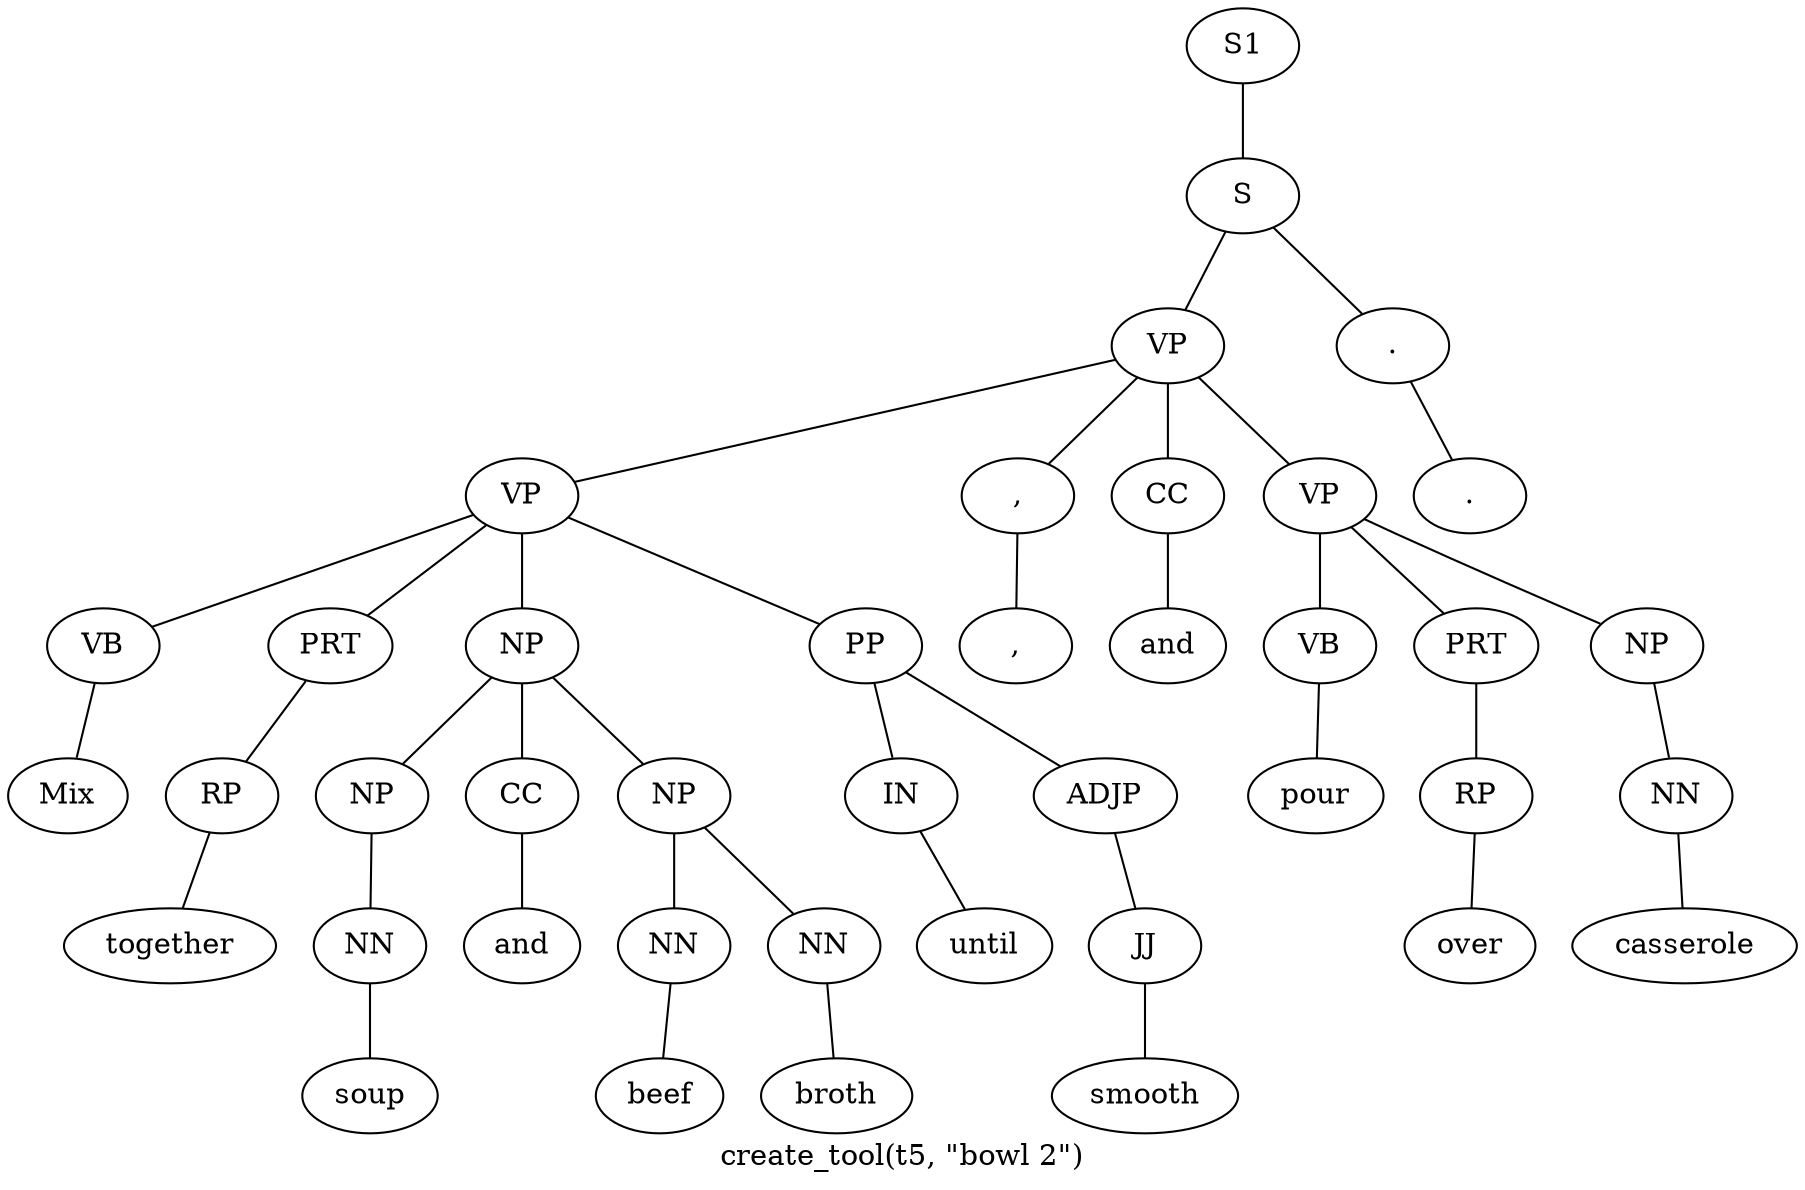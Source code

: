 graph SyntaxGraph {
	label = "create_tool(t5, \"bowl 2\")";
	Node0 [label="S1"];
	Node1 [label="S"];
	Node2 [label="VP"];
	Node3 [label="VP"];
	Node4 [label="VB"];
	Node5 [label="Mix"];
	Node6 [label="PRT"];
	Node7 [label="RP"];
	Node8 [label="together"];
	Node9 [label="NP"];
	Node10 [label="NP"];
	Node11 [label="NN"];
	Node12 [label="soup"];
	Node13 [label="CC"];
	Node14 [label="and"];
	Node15 [label="NP"];
	Node16 [label="NN"];
	Node17 [label="beef"];
	Node18 [label="NN"];
	Node19 [label="broth"];
	Node20 [label="PP"];
	Node21 [label="IN"];
	Node22 [label="until"];
	Node23 [label="ADJP"];
	Node24 [label="JJ"];
	Node25 [label="smooth"];
	Node26 [label=","];
	Node27 [label=","];
	Node28 [label="CC"];
	Node29 [label="and"];
	Node30 [label="VP"];
	Node31 [label="VB"];
	Node32 [label="pour"];
	Node33 [label="PRT"];
	Node34 [label="RP"];
	Node35 [label="over"];
	Node36 [label="NP"];
	Node37 [label="NN"];
	Node38 [label="casserole"];
	Node39 [label="."];
	Node40 [label="."];

	Node0 -- Node1;
	Node1 -- Node2;
	Node1 -- Node39;
	Node2 -- Node3;
	Node2 -- Node26;
	Node2 -- Node28;
	Node2 -- Node30;
	Node3 -- Node4;
	Node3 -- Node6;
	Node3 -- Node9;
	Node3 -- Node20;
	Node4 -- Node5;
	Node6 -- Node7;
	Node7 -- Node8;
	Node9 -- Node10;
	Node9 -- Node13;
	Node9 -- Node15;
	Node10 -- Node11;
	Node11 -- Node12;
	Node13 -- Node14;
	Node15 -- Node16;
	Node15 -- Node18;
	Node16 -- Node17;
	Node18 -- Node19;
	Node20 -- Node21;
	Node20 -- Node23;
	Node21 -- Node22;
	Node23 -- Node24;
	Node24 -- Node25;
	Node26 -- Node27;
	Node28 -- Node29;
	Node30 -- Node31;
	Node30 -- Node33;
	Node30 -- Node36;
	Node31 -- Node32;
	Node33 -- Node34;
	Node34 -- Node35;
	Node36 -- Node37;
	Node37 -- Node38;
	Node39 -- Node40;
}